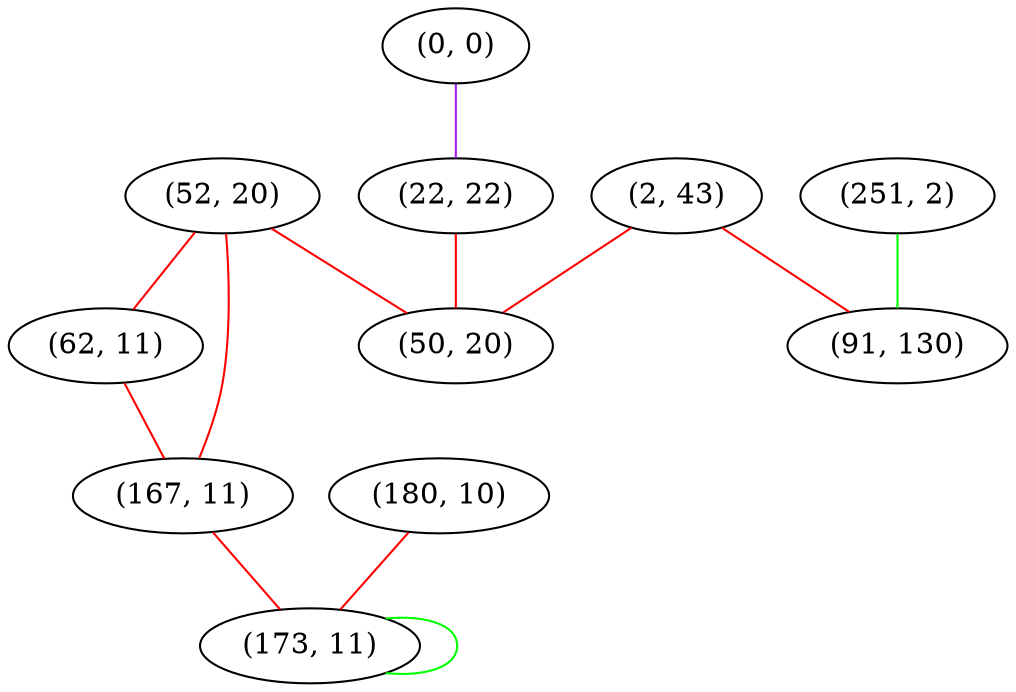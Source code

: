 graph "" {
"(0, 0)";
"(22, 22)";
"(52, 20)";
"(2, 43)";
"(50, 20)";
"(62, 11)";
"(180, 10)";
"(167, 11)";
"(251, 2)";
"(91, 130)";
"(173, 11)";
"(0, 0)" -- "(22, 22)"  [color=purple, key=0, weight=4];
"(22, 22)" -- "(50, 20)"  [color=red, key=0, weight=1];
"(52, 20)" -- "(62, 11)"  [color=red, key=0, weight=1];
"(52, 20)" -- "(167, 11)"  [color=red, key=0, weight=1];
"(52, 20)" -- "(50, 20)"  [color=red, key=0, weight=1];
"(2, 43)" -- "(91, 130)"  [color=red, key=0, weight=1];
"(2, 43)" -- "(50, 20)"  [color=red, key=0, weight=1];
"(62, 11)" -- "(167, 11)"  [color=red, key=0, weight=1];
"(180, 10)" -- "(173, 11)"  [color=red, key=0, weight=1];
"(167, 11)" -- "(173, 11)"  [color=red, key=0, weight=1];
"(251, 2)" -- "(91, 130)"  [color=green, key=0, weight=2];
"(173, 11)" -- "(173, 11)"  [color=green, key=0, weight=2];
}
